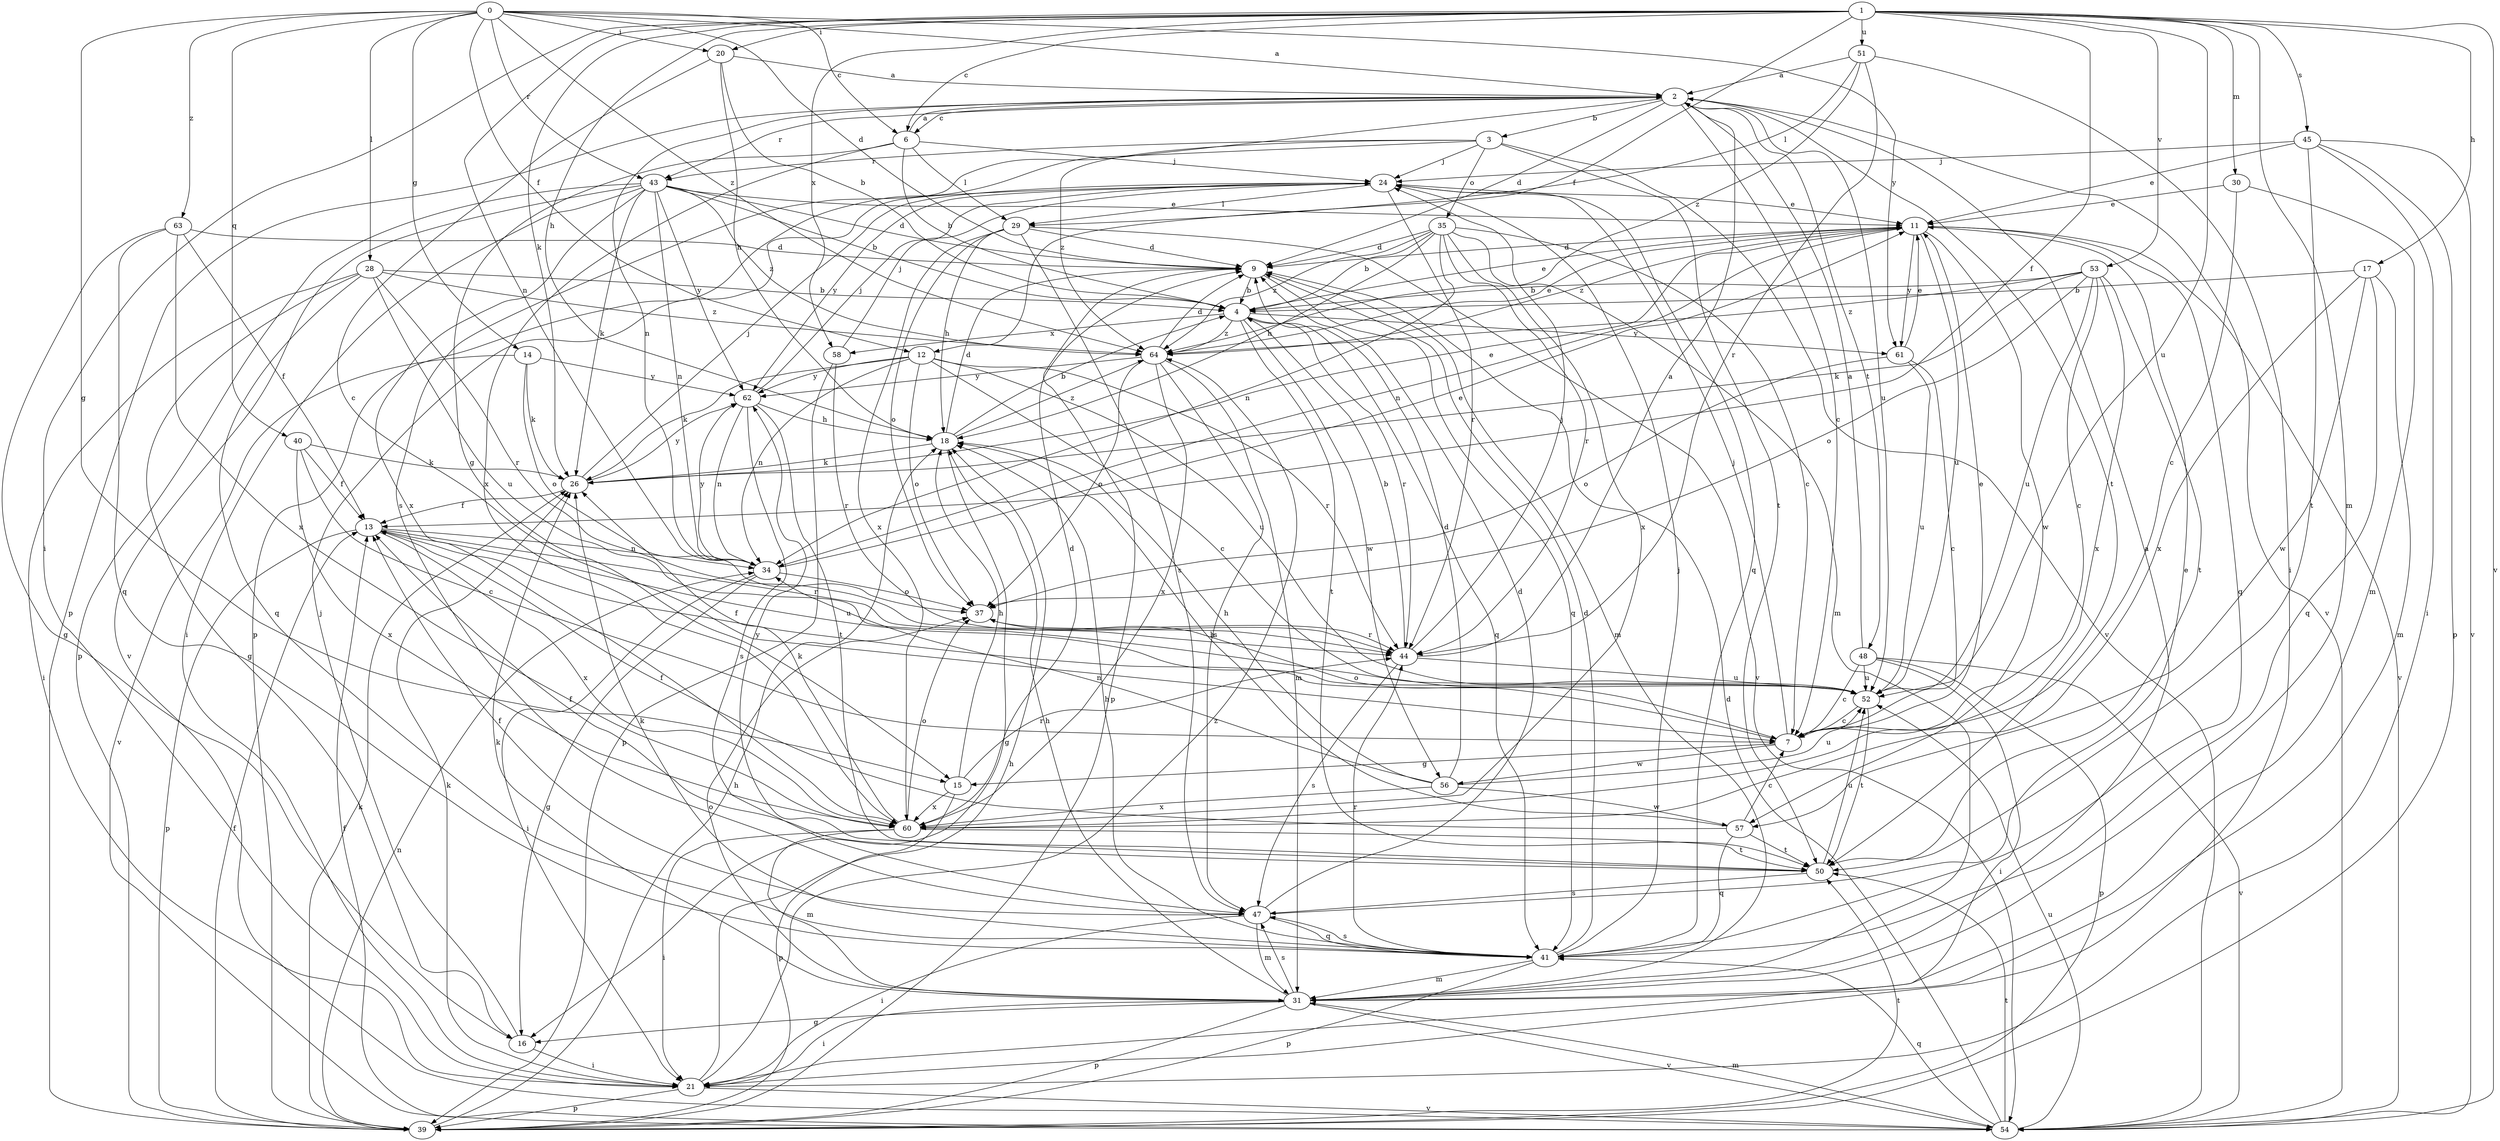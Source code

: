 strict digraph  {
0;
1;
2;
3;
4;
6;
7;
9;
11;
12;
13;
14;
15;
16;
17;
18;
20;
21;
24;
26;
28;
29;
30;
31;
34;
35;
37;
39;
40;
41;
43;
44;
45;
47;
48;
50;
51;
52;
53;
54;
56;
57;
58;
60;
61;
62;
63;
64;
0 -> 2  [label=a];
0 -> 6  [label=c];
0 -> 9  [label=d];
0 -> 12  [label=f];
0 -> 14  [label=g];
0 -> 15  [label=g];
0 -> 20  [label=i];
0 -> 28  [label=l];
0 -> 40  [label=q];
0 -> 43  [label=r];
0 -> 61  [label=y];
0 -> 63  [label=z];
0 -> 64  [label=z];
1 -> 6  [label=c];
1 -> 12  [label=f];
1 -> 13  [label=f];
1 -> 17  [label=h];
1 -> 18  [label=h];
1 -> 20  [label=i];
1 -> 21  [label=i];
1 -> 26  [label=k];
1 -> 30  [label=m];
1 -> 31  [label=m];
1 -> 34  [label=n];
1 -> 45  [label=s];
1 -> 51  [label=u];
1 -> 52  [label=u];
1 -> 53  [label=v];
1 -> 54  [label=v];
1 -> 58  [label=x];
2 -> 3  [label=b];
2 -> 6  [label=c];
2 -> 7  [label=c];
2 -> 9  [label=d];
2 -> 34  [label=n];
2 -> 39  [label=p];
2 -> 43  [label=r];
2 -> 47  [label=s];
2 -> 48  [label=t];
2 -> 50  [label=t];
2 -> 52  [label=u];
2 -> 54  [label=v];
3 -> 24  [label=j];
3 -> 35  [label=o];
3 -> 39  [label=p];
3 -> 43  [label=r];
3 -> 50  [label=t];
3 -> 54  [label=v];
3 -> 64  [label=z];
4 -> 11  [label=e];
4 -> 41  [label=q];
4 -> 44  [label=r];
4 -> 50  [label=t];
4 -> 56  [label=w];
4 -> 58  [label=x];
4 -> 61  [label=y];
4 -> 64  [label=z];
6 -> 2  [label=a];
6 -> 4  [label=b];
6 -> 15  [label=g];
6 -> 24  [label=j];
6 -> 29  [label=l];
6 -> 60  [label=x];
7 -> 11  [label=e];
7 -> 15  [label=g];
7 -> 24  [label=j];
7 -> 37  [label=o];
7 -> 56  [label=w];
9 -> 4  [label=b];
9 -> 31  [label=m];
9 -> 39  [label=p];
9 -> 41  [label=q];
11 -> 9  [label=d];
11 -> 34  [label=n];
11 -> 41  [label=q];
11 -> 52  [label=u];
11 -> 54  [label=v];
11 -> 57  [label=w];
11 -> 61  [label=y];
11 -> 64  [label=z];
12 -> 7  [label=c];
12 -> 26  [label=k];
12 -> 34  [label=n];
12 -> 37  [label=o];
12 -> 44  [label=r];
12 -> 52  [label=u];
12 -> 62  [label=y];
13 -> 34  [label=n];
13 -> 39  [label=p];
13 -> 44  [label=r];
13 -> 52  [label=u];
13 -> 60  [label=x];
14 -> 26  [label=k];
14 -> 37  [label=o];
14 -> 54  [label=v];
14 -> 62  [label=y];
15 -> 18  [label=h];
15 -> 39  [label=p];
15 -> 44  [label=r];
15 -> 60  [label=x];
16 -> 21  [label=i];
16 -> 24  [label=j];
17 -> 4  [label=b];
17 -> 31  [label=m];
17 -> 41  [label=q];
17 -> 57  [label=w];
17 -> 60  [label=x];
18 -> 4  [label=b];
18 -> 9  [label=d];
18 -> 16  [label=g];
18 -> 26  [label=k];
18 -> 64  [label=z];
20 -> 2  [label=a];
20 -> 4  [label=b];
20 -> 7  [label=c];
20 -> 18  [label=h];
21 -> 18  [label=h];
21 -> 26  [label=k];
21 -> 39  [label=p];
21 -> 54  [label=v];
21 -> 64  [label=z];
24 -> 11  [label=e];
24 -> 29  [label=l];
24 -> 41  [label=q];
24 -> 44  [label=r];
24 -> 62  [label=y];
26 -> 11  [label=e];
26 -> 13  [label=f];
26 -> 24  [label=j];
26 -> 62  [label=y];
28 -> 4  [label=b];
28 -> 16  [label=g];
28 -> 21  [label=i];
28 -> 41  [label=q];
28 -> 44  [label=r];
28 -> 52  [label=u];
28 -> 64  [label=z];
29 -> 9  [label=d];
29 -> 18  [label=h];
29 -> 37  [label=o];
29 -> 47  [label=s];
29 -> 54  [label=v];
29 -> 60  [label=x];
30 -> 7  [label=c];
30 -> 11  [label=e];
30 -> 31  [label=m];
31 -> 2  [label=a];
31 -> 16  [label=g];
31 -> 18  [label=h];
31 -> 21  [label=i];
31 -> 26  [label=k];
31 -> 37  [label=o];
31 -> 39  [label=p];
31 -> 47  [label=s];
31 -> 54  [label=v];
34 -> 11  [label=e];
34 -> 16  [label=g];
34 -> 21  [label=i];
34 -> 37  [label=o];
34 -> 62  [label=y];
35 -> 4  [label=b];
35 -> 7  [label=c];
35 -> 9  [label=d];
35 -> 18  [label=h];
35 -> 31  [label=m];
35 -> 34  [label=n];
35 -> 44  [label=r];
35 -> 60  [label=x];
35 -> 64  [label=z];
37 -> 44  [label=r];
39 -> 13  [label=f];
39 -> 18  [label=h];
39 -> 26  [label=k];
39 -> 34  [label=n];
39 -> 50  [label=t];
40 -> 7  [label=c];
40 -> 13  [label=f];
40 -> 26  [label=k];
40 -> 60  [label=x];
41 -> 9  [label=d];
41 -> 18  [label=h];
41 -> 24  [label=j];
41 -> 26  [label=k];
41 -> 31  [label=m];
41 -> 39  [label=p];
41 -> 44  [label=r];
41 -> 47  [label=s];
43 -> 4  [label=b];
43 -> 9  [label=d];
43 -> 11  [label=e];
43 -> 21  [label=i];
43 -> 26  [label=k];
43 -> 34  [label=n];
43 -> 39  [label=p];
43 -> 54  [label=v];
43 -> 60  [label=x];
43 -> 62  [label=y];
43 -> 64  [label=z];
44 -> 2  [label=a];
44 -> 4  [label=b];
44 -> 24  [label=j];
44 -> 47  [label=s];
44 -> 52  [label=u];
45 -> 11  [label=e];
45 -> 21  [label=i];
45 -> 24  [label=j];
45 -> 39  [label=p];
45 -> 50  [label=t];
45 -> 54  [label=v];
47 -> 9  [label=d];
47 -> 11  [label=e];
47 -> 13  [label=f];
47 -> 21  [label=i];
47 -> 31  [label=m];
47 -> 41  [label=q];
48 -> 2  [label=a];
48 -> 7  [label=c];
48 -> 21  [label=i];
48 -> 39  [label=p];
48 -> 52  [label=u];
48 -> 54  [label=v];
50 -> 13  [label=f];
50 -> 47  [label=s];
50 -> 52  [label=u];
50 -> 62  [label=y];
51 -> 2  [label=a];
51 -> 21  [label=i];
51 -> 29  [label=l];
51 -> 44  [label=r];
51 -> 64  [label=z];
52 -> 7  [label=c];
52 -> 13  [label=f];
52 -> 50  [label=t];
53 -> 4  [label=b];
53 -> 7  [label=c];
53 -> 26  [label=k];
53 -> 37  [label=o];
53 -> 50  [label=t];
53 -> 52  [label=u];
53 -> 60  [label=x];
53 -> 64  [label=z];
54 -> 9  [label=d];
54 -> 13  [label=f];
54 -> 31  [label=m];
54 -> 41  [label=q];
54 -> 50  [label=t];
54 -> 52  [label=u];
56 -> 9  [label=d];
56 -> 18  [label=h];
56 -> 34  [label=n];
56 -> 52  [label=u];
56 -> 57  [label=w];
56 -> 60  [label=x];
57 -> 7  [label=c];
57 -> 13  [label=f];
57 -> 18  [label=h];
57 -> 41  [label=q];
57 -> 50  [label=t];
58 -> 24  [label=j];
58 -> 39  [label=p];
58 -> 44  [label=r];
60 -> 9  [label=d];
60 -> 21  [label=i];
60 -> 26  [label=k];
60 -> 31  [label=m];
60 -> 37  [label=o];
60 -> 50  [label=t];
61 -> 7  [label=c];
61 -> 11  [label=e];
61 -> 37  [label=o];
61 -> 52  [label=u];
62 -> 18  [label=h];
62 -> 24  [label=j];
62 -> 34  [label=n];
62 -> 47  [label=s];
62 -> 50  [label=t];
63 -> 9  [label=d];
63 -> 13  [label=f];
63 -> 16  [label=g];
63 -> 41  [label=q];
63 -> 60  [label=x];
64 -> 9  [label=d];
64 -> 11  [label=e];
64 -> 31  [label=m];
64 -> 37  [label=o];
64 -> 47  [label=s];
64 -> 60  [label=x];
64 -> 62  [label=y];
}
